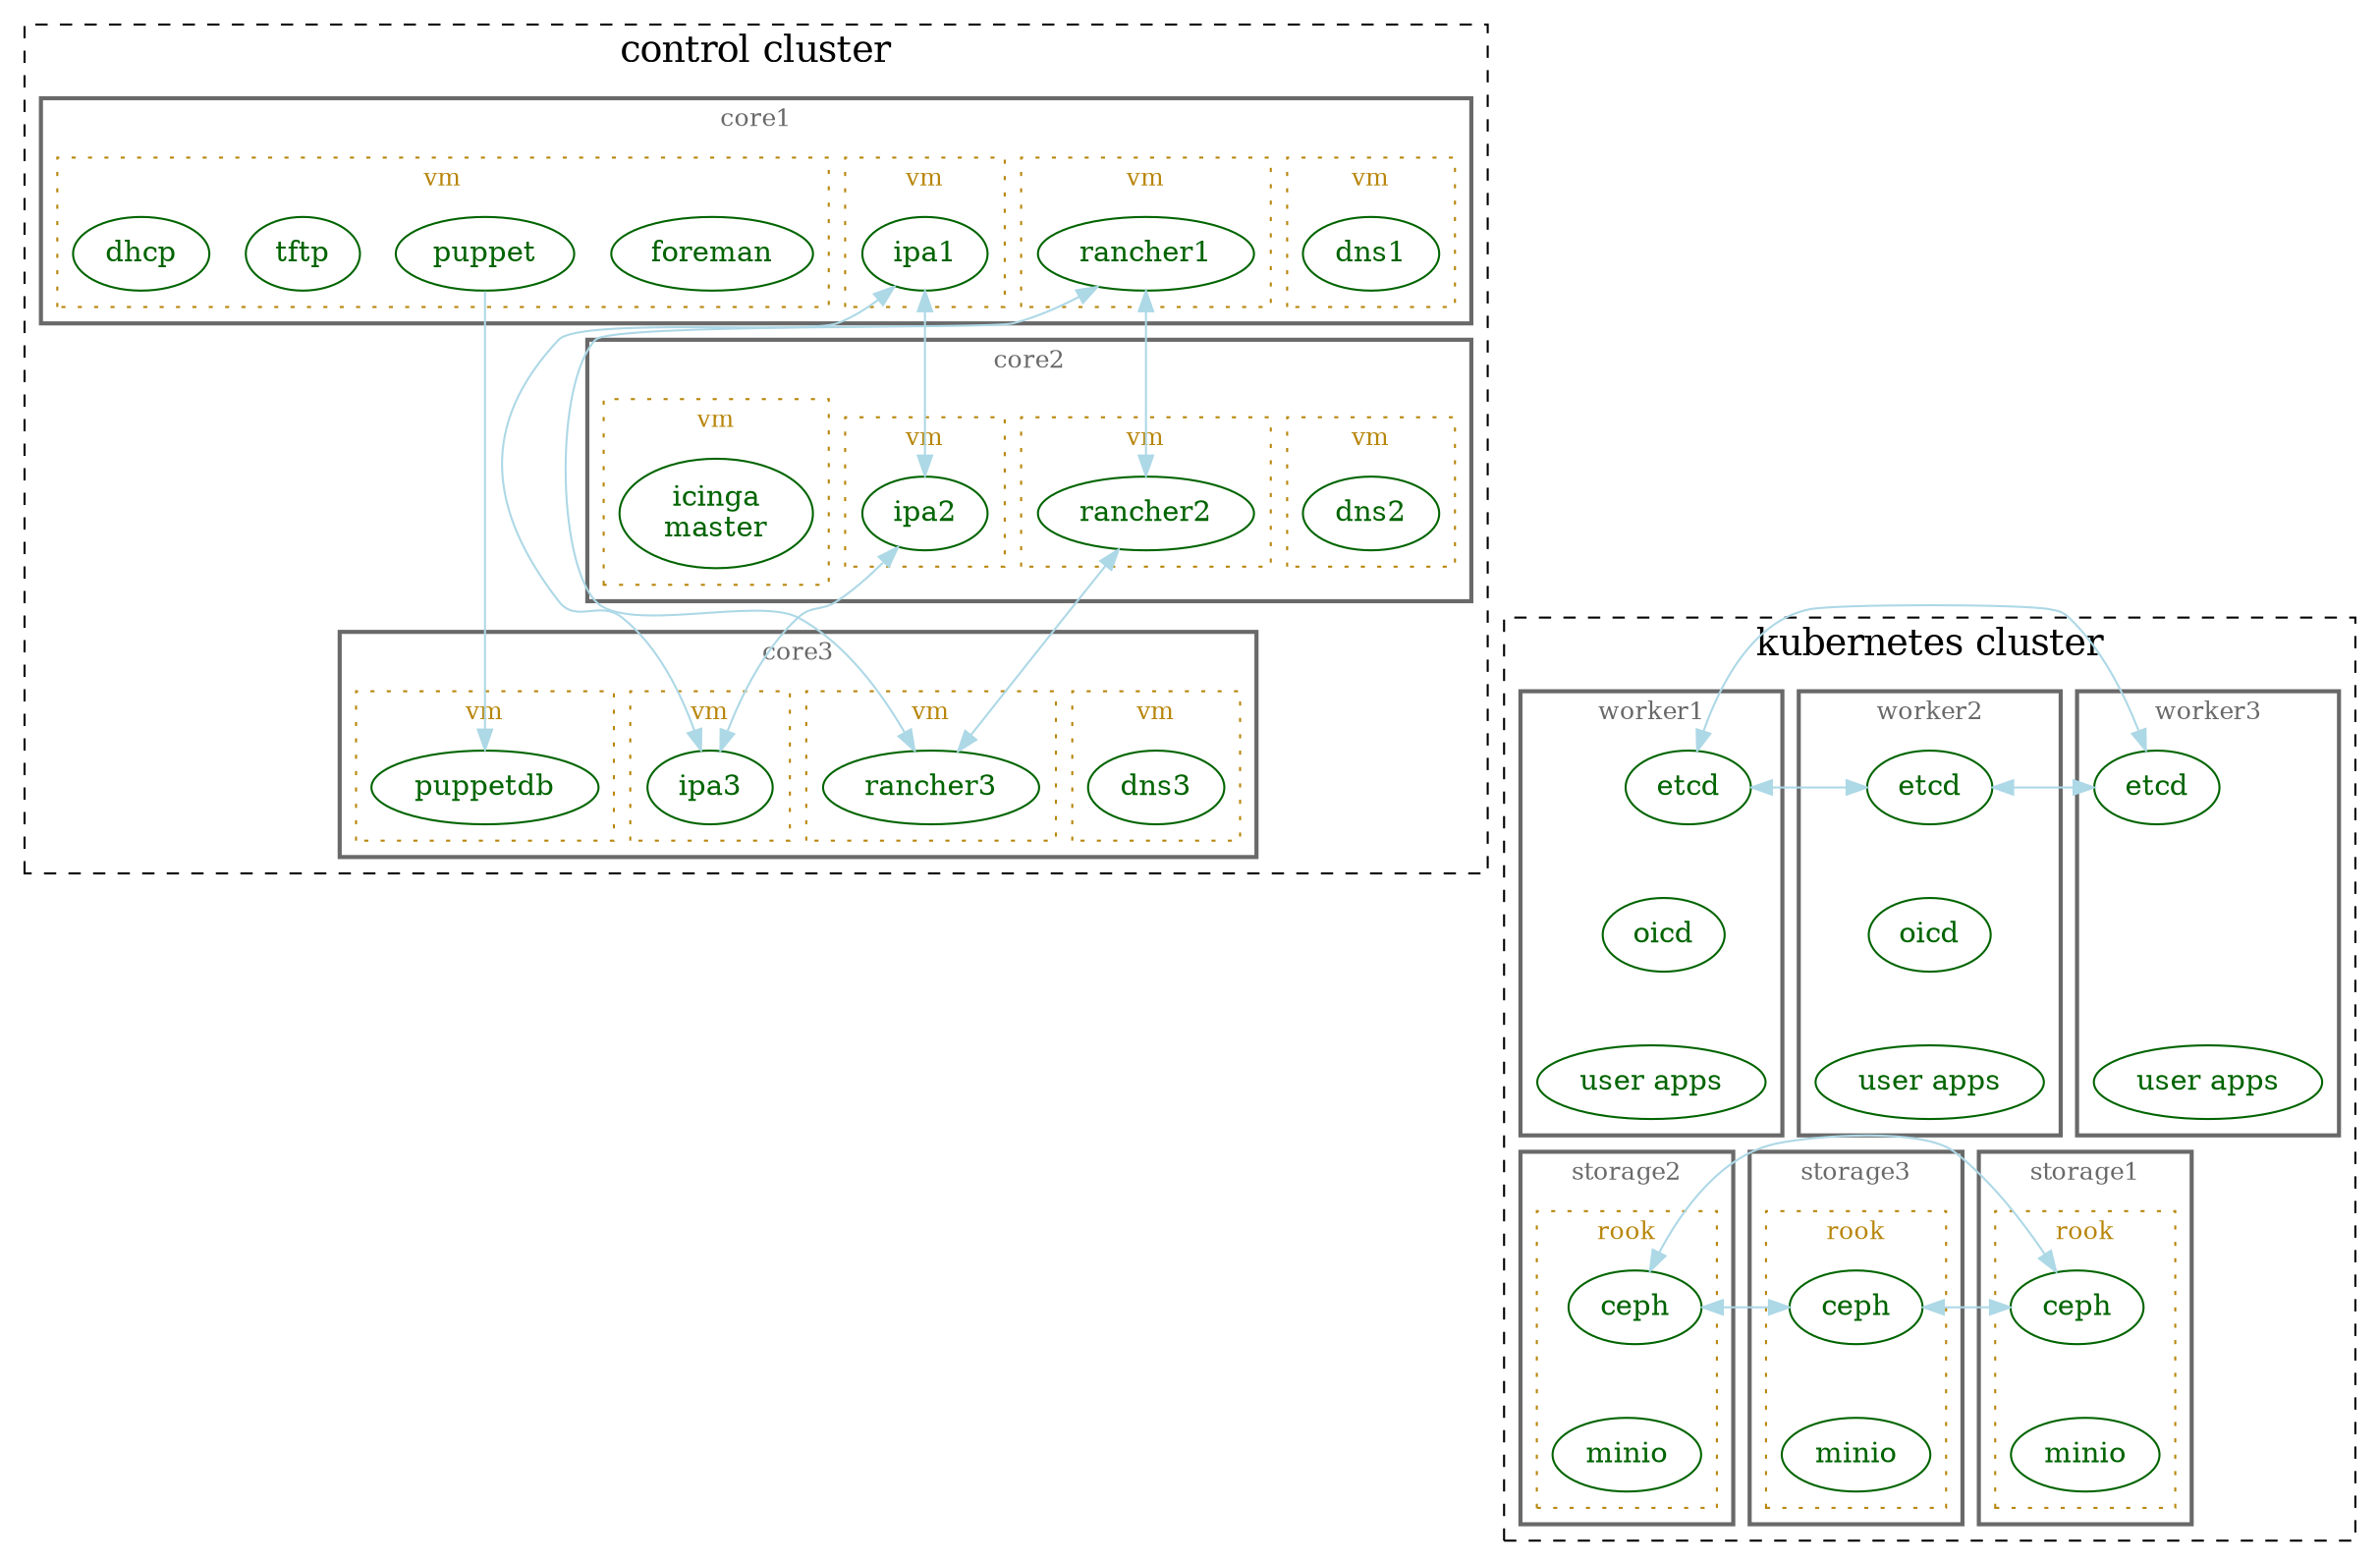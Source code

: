 digraph top {
//  dpi=100
  ranksep=0.5
  rankdir=TB
  overlap=false
  newrank=true
  clusterrank=local

  // services
  {
    node [shape=ellipse fontsize=14 style=filled fillcolor=white color=darkgreen fontcolor=darkgreen]
    foreman
    puppet
    tftp
    dns1 [label="dns1"]
    dns2 [label="dns2"]
    dns3 [label="dns3"]
    dhcp1 [label="dhcp"]
    ipa1 [label="ipa1"]
    ipa2 [label="ipa2"]
    ipa3 [label="ipa3"]
    icingamaster [label="icinga\nmaster"]
    puppetdb [label="puppetdb"]
    rancher1 [label="rancher1"]
    rancher2 [label="rancher2"]
    rancher3 [label="rancher3"]
    app1 [label="user apps"]
    app2 [label="user apps"]
    app3 [label="user apps"]
    etcd1 [label="etcd"]
    etcd2 [label="etcd"]
    etcd3 [label="etcd"]
    oidc1 [label="oicd"]
    oidc2 [label="oicd"]
    ceph1 [label="ceph"]
    ceph2 [label="ceph"]
    ceph3 [label="ceph"]
    minio1 [label="minio"]
    minio2 [label="minio"]
    minio3 [label="minio"]
  }

  subgraph cluster_0 {
    label="control cluster"
    fontsize=18
    style=dashed

    subgraph cluster_10 {
      label="core1"
      color=dimgray
      fontcolor=dimgray
      fontsize=12
      style=bold

      {
        rank=same
        dns1
        ipa1
        rancher1
        foreman
        dhcp1
        puppet
        tftp
      }

      subgraph cluster_100 {
        label="vm"
        color=darkgoldenrod
        fontcolor=darkgoldenrod
        fontsize=12
        style=dotted

        dns1
      }

      subgraph cluster_101 {
        label="vm"
        color=darkgoldenrod
        fontcolor=darkgoldenrod
        fontsize=12
        style=dotted

        ipa1
      }

      subgraph cluster_102 {
        label="vm"
        color=darkgoldenrod
        fontcolor=darkgoldenrod
        fontsize=12
        style=dotted

        rancher1
      }

      subgraph cluster_103 {
        label="vm"
        color=darkgoldenrod
        fontcolor=darkgoldenrod
        fontsize=12
        style=dotted

        foreman
        puppet
        tftp
        dhcp1
      }
    }

    subgraph cluster_20 {
      label="core2"
      color=dimgray
      fontcolor=dimgray
      fontsize=12
      style=bold

      {
        rank=same
        dns2
        ipa2
        rancher2
        icingamaster
      }

      subgraph cluster_200 {
        label="vm"
        color=darkgoldenrod
        fontcolor=darkgoldenrod
        fontsize=12
        style=dotted

        dns2
      }

      subgraph cluster_201 {
        label="vm"
        color=darkgoldenrod
        fontcolor=darkgoldenrod
        fontsize=12
        style=dotted

        ipa2
      }

      subgraph cluster_202 {
        label="vm"
        color=darkgoldenrod
        fontcolor=darkgoldenrod
        fontsize=12
        style=dotted

        rancher2
      }

      subgraph cluster_203 {
        label="vm"
        color=darkgoldenrod
        fontcolor=darkgoldenrod
        fontsize=12
        style=dotted

        icingamaster
      }
    }

    subgraph cluster_30 {
      label="core3"
      color=dimgray
      fontcolor=dimgray
      fontsize=12
      style=bold

      {
        rank=same
        dns3
        ipa3
        rancher3
        icingamaster
        puppetdb
      }

      subgraph cluster_300 {
        label="vm"
        color=darkgoldenrod
        fontcolor=darkgoldenrod
        fontsize=12
        style=dotted

        dns3
      }

      subgraph cluster_301 {
        label="vm"
        color=darkgoldenrod
        fontcolor=darkgoldenrod
        fontsize=12
        style=dotted

        ipa3
      }

      subgraph cluster_302 {
        label="vm"
        color=darkgoldenrod
        fontcolor=darkgoldenrod
        fontsize=12
        style=dotted

        rancher3
      }

      subgraph cluster_303 {
        label="vm"
        color=darkgoldenrod
        fontcolor=darkgoldenrod
        fontsize=12
        style=dotted

        icingamaster
      }

      subgraph cluster_304 {
        label="vm"
        color=darkgoldenrod
        fontcolor=darkgoldenrod
        fontsize=12
        style=dotted

        puppetdb
      }
    }

    edge [color=lightblue]
    ipa1 -> ipa2 [dir=both]
    ipa2 -> ipa3 [dir=both]
    ipa3 -> ipa1 [dir=both]
    puppet -> puppetdb
    rancher1 -> rancher2 [dir=both]
    rancher2 -> rancher3 [dir=both]
    rancher3 -> rancher1 [dir=both]
  }

  subgraph cluster_1 {
    label="kubernetes cluster"
    fontsize=18
    style=dashed

    subgraph cluster_40 {
      label="worker3"
      color=dimgray
      fontcolor=dimgray
      fontsize=12
      style=bold

      etcd3
      app3
    }

    subgraph cluster_50 {
      label="worker2"
      color=dimgray
      fontcolor=dimgray
      fontsize=12
      style=bold

      etcd2
      app2
      oidc2
    }

    subgraph cluster_60 {
      label="worker1"
      color=dimgray
      fontcolor=dimgray
      fontsize=12
      style=bold

      etcd1
      app1
      oidc1
    }

    subgraph cluster_70 {
      label="storage3"
      color=dimgray
      fontcolor=dimgray
      fontsize=12
      style=bold

      subgraph cluster_700 {
        label="rook"
        color=darkgoldenrod
        fontcolor=darkgoldenrod
        fontsize=12
        style=dotted

        ceph3
        minio3
      }
    }

    subgraph cluster_80 {
      label="storage2"
      color=dimgray
      fontcolor=dimgray
      fontsize=12
      style=bold

      subgraph cluster_800 {
        label="rook"
        color=darkgoldenrod
        fontcolor=darkgoldenrod
        fontsize=12
        style=dotted

        ceph2
        minio2
      }
    }

    subgraph cluster_90 {
      label="storage1"
      color=dimgray
      fontcolor=dimgray
      fontsize=12
      style=bold

      subgraph cluster_900 {
        label="rook"
        color=darkgoldenrod
        fontcolor=darkgoldenrod
        fontsize=12
        style=dotted

        ceph1
        minio1
      }
    }

    {
      rank=same
      edge [color=lightblue dir=both]
      ceph1 -> ceph2
      ceph2 -> ceph3
      ceph3 -> ceph1
    }


    {
      rank=same
      minio1
      minio2
      minio3
    }

    {
      rank=same
      edge [color=lightblue dir=both]
      etcd1 -> etcd2
      etcd2 -> etcd3
      etcd3 -> etcd1
    }


    {
      rank=same
      app1
      app2
      app3
    }

    {
      rank=same
      oidc1
      oidc2
    }
  }

  // make graph look pretty... not real relationships
  {
    edge [constraint=true style=invis]
    ipa2 -> etcd1
    etcd1 -> oidc1
    oidc1 -> app1
    app1 -> ceph1
    ceph1 -> minio1
  }

/*
  // make graph look pretty... not real relationships
  {
    edge [constraint=true style=invis]
    etcd1 -> oidc1
    etcd1 -> app1
    app1 -> ceph1
    ceph1 -> minio1

    ipa1-> etcd1
    ipa2-> etcd1
    ipa1-> ceph1
    ipa2-> ceph1
  }
*/
}
